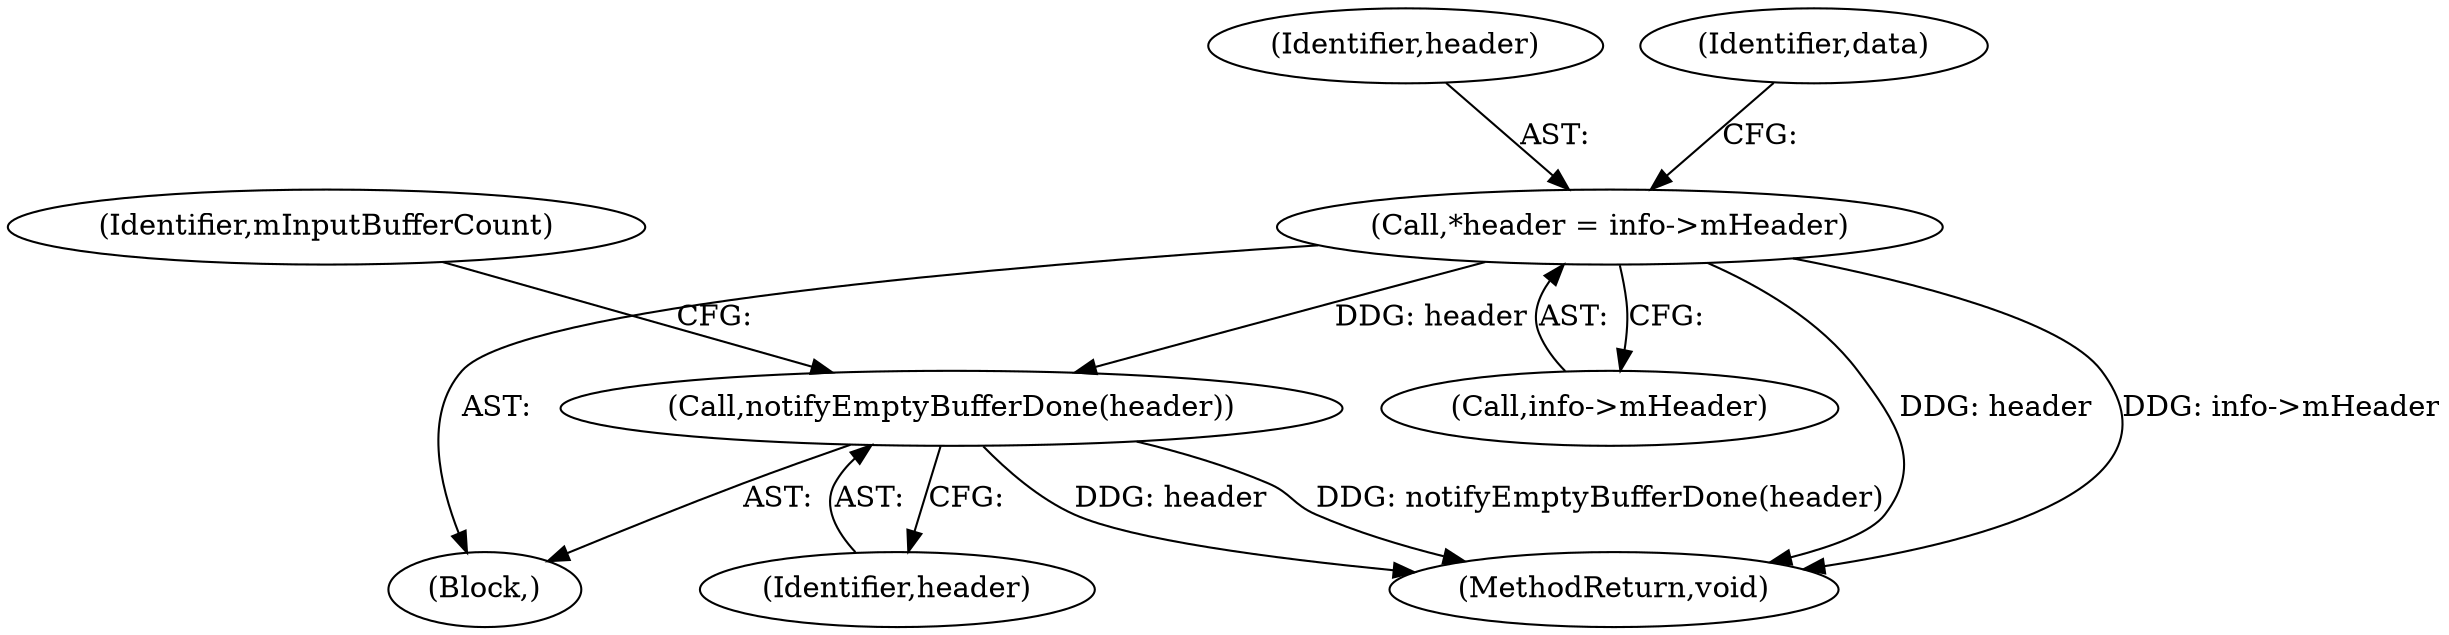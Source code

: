 digraph "0_Android_4e32001e4196f39ddd0b86686ae0231c8f5ed944@pointer" {
"1000134" [label="(Call,*header = info->mHeader)"];
"1000302" [label="(Call,notifyEmptyBufferDone(header))"];
"1000303" [label="(Identifier,header)"];
"1000135" [label="(Identifier,header)"];
"1000134" [label="(Call,*header = info->mHeader)"];
"1000585" [label="(MethodReturn,void)"];
"1000136" [label="(Call,info->mHeader)"];
"1000302" [label="(Call,notifyEmptyBufferDone(header))"];
"1000305" [label="(Identifier,mInputBufferCount)"];
"1000141" [label="(Identifier,data)"];
"1000127" [label="(Block,)"];
"1000134" -> "1000127"  [label="AST: "];
"1000134" -> "1000136"  [label="CFG: "];
"1000135" -> "1000134"  [label="AST: "];
"1000136" -> "1000134"  [label="AST: "];
"1000141" -> "1000134"  [label="CFG: "];
"1000134" -> "1000585"  [label="DDG: header"];
"1000134" -> "1000585"  [label="DDG: info->mHeader"];
"1000134" -> "1000302"  [label="DDG: header"];
"1000302" -> "1000127"  [label="AST: "];
"1000302" -> "1000303"  [label="CFG: "];
"1000303" -> "1000302"  [label="AST: "];
"1000305" -> "1000302"  [label="CFG: "];
"1000302" -> "1000585"  [label="DDG: header"];
"1000302" -> "1000585"  [label="DDG: notifyEmptyBufferDone(header)"];
}

